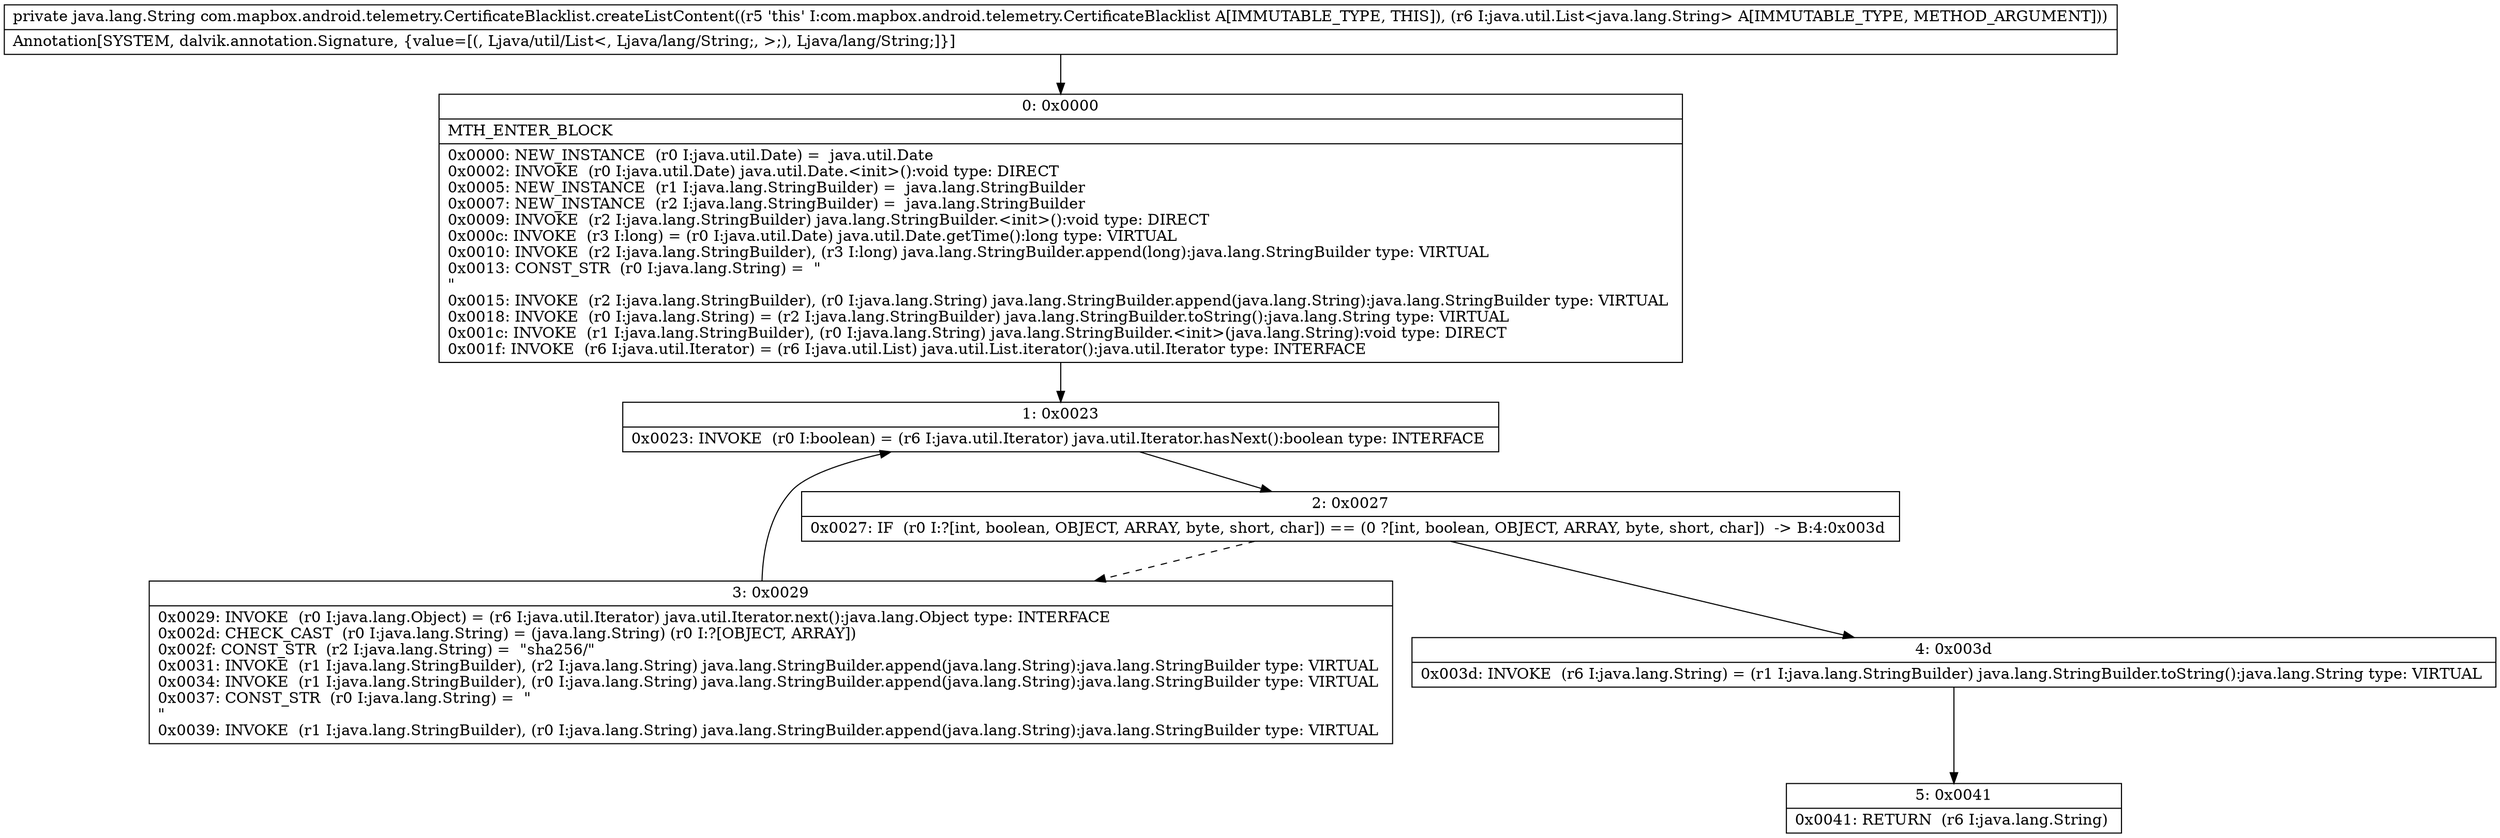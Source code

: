 digraph "CFG forcom.mapbox.android.telemetry.CertificateBlacklist.createListContent(Ljava\/util\/List;)Ljava\/lang\/String;" {
Node_0 [shape=record,label="{0\:\ 0x0000|MTH_ENTER_BLOCK\l|0x0000: NEW_INSTANCE  (r0 I:java.util.Date) =  java.util.Date \l0x0002: INVOKE  (r0 I:java.util.Date) java.util.Date.\<init\>():void type: DIRECT \l0x0005: NEW_INSTANCE  (r1 I:java.lang.StringBuilder) =  java.lang.StringBuilder \l0x0007: NEW_INSTANCE  (r2 I:java.lang.StringBuilder) =  java.lang.StringBuilder \l0x0009: INVOKE  (r2 I:java.lang.StringBuilder) java.lang.StringBuilder.\<init\>():void type: DIRECT \l0x000c: INVOKE  (r3 I:long) = (r0 I:java.util.Date) java.util.Date.getTime():long type: VIRTUAL \l0x0010: INVOKE  (r2 I:java.lang.StringBuilder), (r3 I:long) java.lang.StringBuilder.append(long):java.lang.StringBuilder type: VIRTUAL \l0x0013: CONST_STR  (r0 I:java.lang.String) =  \"\l\" \l0x0015: INVOKE  (r2 I:java.lang.StringBuilder), (r0 I:java.lang.String) java.lang.StringBuilder.append(java.lang.String):java.lang.StringBuilder type: VIRTUAL \l0x0018: INVOKE  (r0 I:java.lang.String) = (r2 I:java.lang.StringBuilder) java.lang.StringBuilder.toString():java.lang.String type: VIRTUAL \l0x001c: INVOKE  (r1 I:java.lang.StringBuilder), (r0 I:java.lang.String) java.lang.StringBuilder.\<init\>(java.lang.String):void type: DIRECT \l0x001f: INVOKE  (r6 I:java.util.Iterator) = (r6 I:java.util.List) java.util.List.iterator():java.util.Iterator type: INTERFACE \l}"];
Node_1 [shape=record,label="{1\:\ 0x0023|0x0023: INVOKE  (r0 I:boolean) = (r6 I:java.util.Iterator) java.util.Iterator.hasNext():boolean type: INTERFACE \l}"];
Node_2 [shape=record,label="{2\:\ 0x0027|0x0027: IF  (r0 I:?[int, boolean, OBJECT, ARRAY, byte, short, char]) == (0 ?[int, boolean, OBJECT, ARRAY, byte, short, char])  \-\> B:4:0x003d \l}"];
Node_3 [shape=record,label="{3\:\ 0x0029|0x0029: INVOKE  (r0 I:java.lang.Object) = (r6 I:java.util.Iterator) java.util.Iterator.next():java.lang.Object type: INTERFACE \l0x002d: CHECK_CAST  (r0 I:java.lang.String) = (java.lang.String) (r0 I:?[OBJECT, ARRAY]) \l0x002f: CONST_STR  (r2 I:java.lang.String) =  \"sha256\/\" \l0x0031: INVOKE  (r1 I:java.lang.StringBuilder), (r2 I:java.lang.String) java.lang.StringBuilder.append(java.lang.String):java.lang.StringBuilder type: VIRTUAL \l0x0034: INVOKE  (r1 I:java.lang.StringBuilder), (r0 I:java.lang.String) java.lang.StringBuilder.append(java.lang.String):java.lang.StringBuilder type: VIRTUAL \l0x0037: CONST_STR  (r0 I:java.lang.String) =  \"\l\" \l0x0039: INVOKE  (r1 I:java.lang.StringBuilder), (r0 I:java.lang.String) java.lang.StringBuilder.append(java.lang.String):java.lang.StringBuilder type: VIRTUAL \l}"];
Node_4 [shape=record,label="{4\:\ 0x003d|0x003d: INVOKE  (r6 I:java.lang.String) = (r1 I:java.lang.StringBuilder) java.lang.StringBuilder.toString():java.lang.String type: VIRTUAL \l}"];
Node_5 [shape=record,label="{5\:\ 0x0041|0x0041: RETURN  (r6 I:java.lang.String) \l}"];
MethodNode[shape=record,label="{private java.lang.String com.mapbox.android.telemetry.CertificateBlacklist.createListContent((r5 'this' I:com.mapbox.android.telemetry.CertificateBlacklist A[IMMUTABLE_TYPE, THIS]), (r6 I:java.util.List\<java.lang.String\> A[IMMUTABLE_TYPE, METHOD_ARGUMENT]))  | Annotation[SYSTEM, dalvik.annotation.Signature, \{value=[(, Ljava\/util\/List\<, Ljava\/lang\/String;, \>;), Ljava\/lang\/String;]\}]\l}"];
MethodNode -> Node_0;
Node_0 -> Node_1;
Node_1 -> Node_2;
Node_2 -> Node_3[style=dashed];
Node_2 -> Node_4;
Node_3 -> Node_1;
Node_4 -> Node_5;
}

